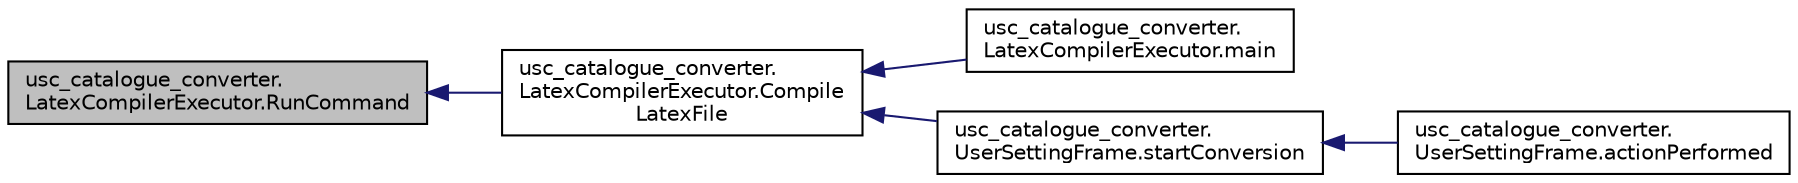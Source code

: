 digraph "usc_catalogue_converter.LatexCompilerExecutor.RunCommand"
{
  edge [fontname="Helvetica",fontsize="10",labelfontname="Helvetica",labelfontsize="10"];
  node [fontname="Helvetica",fontsize="10",shape=record];
  rankdir="LR";
  Node40 [label="usc_catalogue_converter.\lLatexCompilerExecutor.RunCommand",height=0.2,width=0.4,color="black", fillcolor="grey75", style="filled", fontcolor="black"];
  Node40 -> Node41 [dir="back",color="midnightblue",fontsize="10",style="solid",fontname="Helvetica"];
  Node41 [label="usc_catalogue_converter.\lLatexCompilerExecutor.Compile\lLatexFile",height=0.2,width=0.4,color="black", fillcolor="white", style="filled",URL="$de/d4c/classusc__catalogue__converter_1_1_latex_compiler_executor.html#a8c72aa47f1bc8ebb1575d6f46510c5c2"];
  Node41 -> Node42 [dir="back",color="midnightblue",fontsize="10",style="solid",fontname="Helvetica"];
  Node42 [label="usc_catalogue_converter.\lLatexCompilerExecutor.main",height=0.2,width=0.4,color="black", fillcolor="white", style="filled",URL="$de/d4c/classusc__catalogue__converter_1_1_latex_compiler_executor.html#ab1841f67c7cb81845c7df98e1b147313"];
  Node41 -> Node43 [dir="back",color="midnightblue",fontsize="10",style="solid",fontname="Helvetica"];
  Node43 [label="usc_catalogue_converter.\lUserSettingFrame.startConversion",height=0.2,width=0.4,color="black", fillcolor="white", style="filled",URL="$d4/dd8/classusc__catalogue__converter_1_1_user_setting_frame.html#aab418e562314bd98c4cd5cd18805ba03"];
  Node43 -> Node44 [dir="back",color="midnightblue",fontsize="10",style="solid",fontname="Helvetica"];
  Node44 [label="usc_catalogue_converter.\lUserSettingFrame.actionPerformed",height=0.2,width=0.4,color="black", fillcolor="white", style="filled",URL="$d4/dd8/classusc__catalogue__converter_1_1_user_setting_frame.html#a57130353766afa50b1f9b0cb377d7442"];
}
